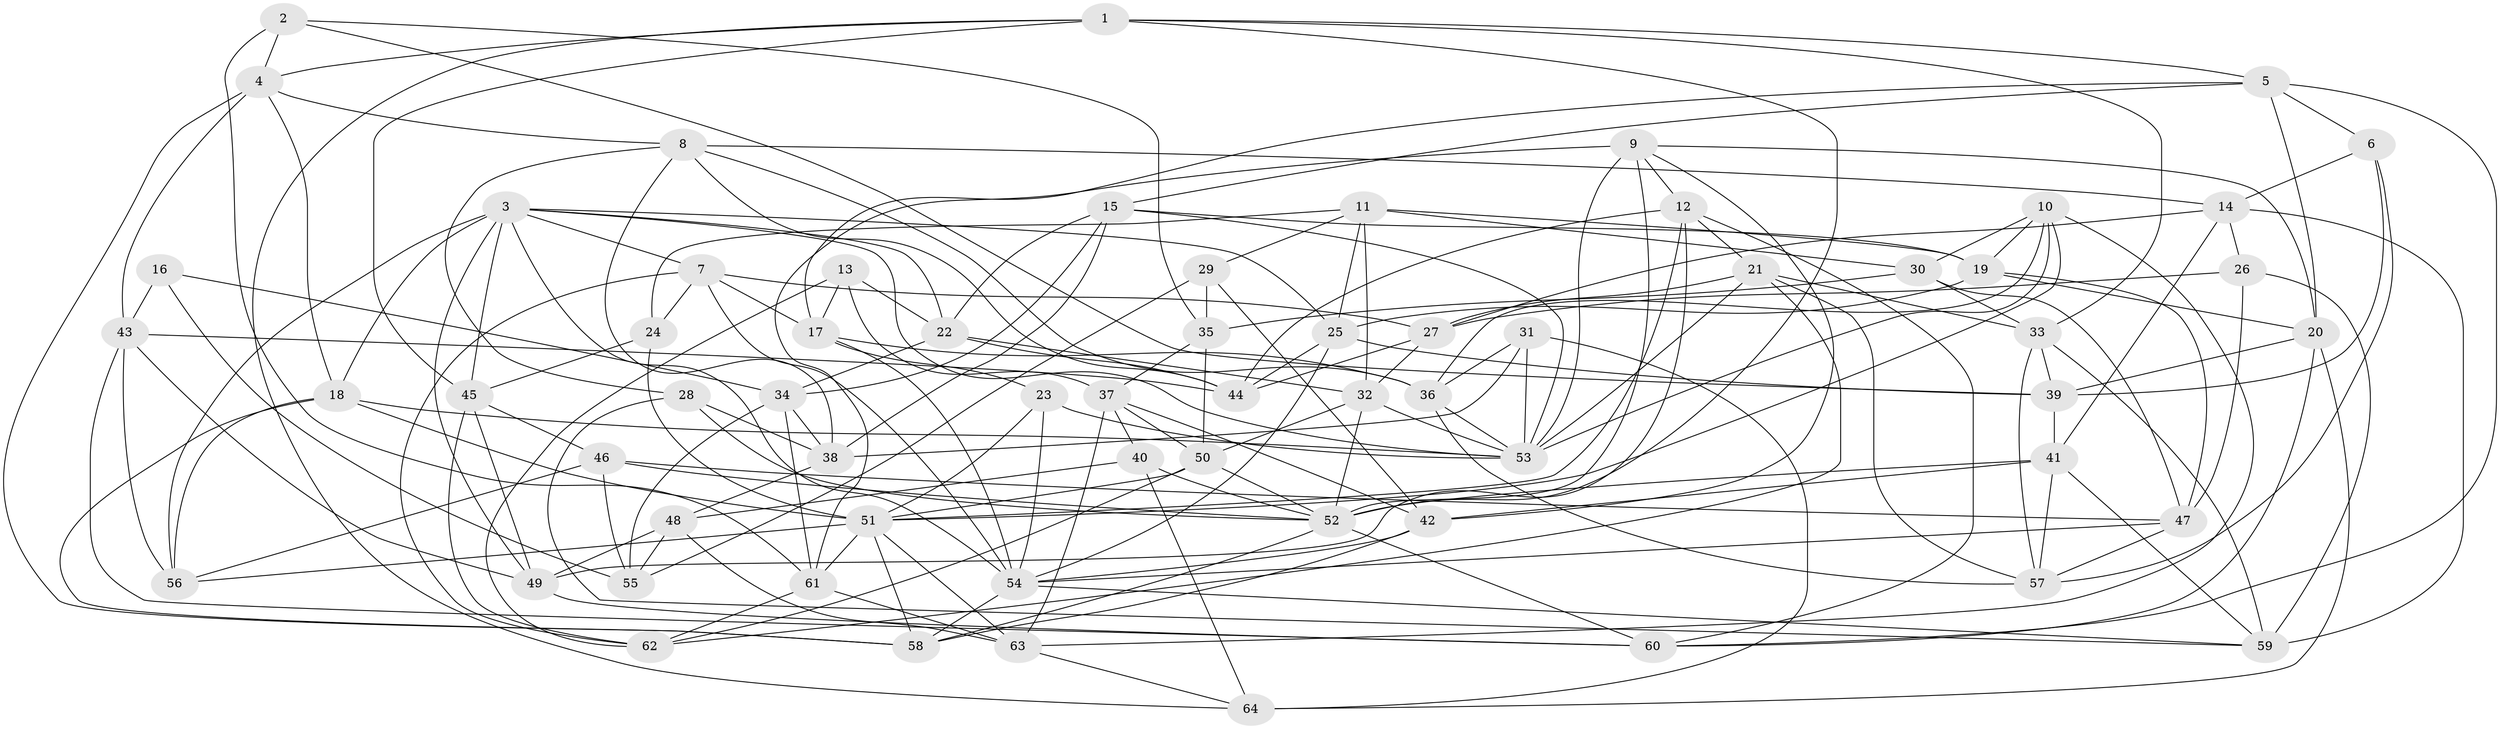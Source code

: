 // original degree distribution, {4: 1.0}
// Generated by graph-tools (version 1.1) at 2025/26/03/09/25 03:26:59]
// undirected, 64 vertices, 186 edges
graph export_dot {
graph [start="1"]
  node [color=gray90,style=filled];
  1;
  2;
  3;
  4;
  5;
  6;
  7;
  8;
  9;
  10;
  11;
  12;
  13;
  14;
  15;
  16;
  17;
  18;
  19;
  20;
  21;
  22;
  23;
  24;
  25;
  26;
  27;
  28;
  29;
  30;
  31;
  32;
  33;
  34;
  35;
  36;
  37;
  38;
  39;
  40;
  41;
  42;
  43;
  44;
  45;
  46;
  47;
  48;
  49;
  50;
  51;
  52;
  53;
  54;
  55;
  56;
  57;
  58;
  59;
  60;
  61;
  62;
  63;
  64;
  1 -- 4 [weight=1.0];
  1 -- 5 [weight=1.0];
  1 -- 33 [weight=1.0];
  1 -- 45 [weight=1.0];
  1 -- 52 [weight=1.0];
  1 -- 64 [weight=1.0];
  2 -- 4 [weight=1.0];
  2 -- 35 [weight=1.0];
  2 -- 39 [weight=1.0];
  2 -- 61 [weight=1.0];
  3 -- 7 [weight=1.0];
  3 -- 18 [weight=1.0];
  3 -- 22 [weight=1.0];
  3 -- 25 [weight=1.0];
  3 -- 45 [weight=1.0];
  3 -- 49 [weight=1.0];
  3 -- 53 [weight=1.0];
  3 -- 54 [weight=2.0];
  3 -- 56 [weight=1.0];
  4 -- 8 [weight=1.0];
  4 -- 18 [weight=1.0];
  4 -- 43 [weight=1.0];
  4 -- 58 [weight=1.0];
  5 -- 6 [weight=1.0];
  5 -- 15 [weight=1.0];
  5 -- 17 [weight=1.0];
  5 -- 20 [weight=1.0];
  5 -- 60 [weight=1.0];
  6 -- 14 [weight=1.0];
  6 -- 39 [weight=1.0];
  6 -- 57 [weight=1.0];
  7 -- 17 [weight=1.0];
  7 -- 24 [weight=1.0];
  7 -- 27 [weight=1.0];
  7 -- 54 [weight=1.0];
  7 -- 62 [weight=1.0];
  8 -- 14 [weight=1.0];
  8 -- 28 [weight=1.0];
  8 -- 36 [weight=1.0];
  8 -- 38 [weight=1.0];
  8 -- 44 [weight=1.0];
  9 -- 12 [weight=1.0];
  9 -- 20 [weight=1.0];
  9 -- 42 [weight=1.0];
  9 -- 52 [weight=1.0];
  9 -- 53 [weight=1.0];
  9 -- 61 [weight=1.0];
  10 -- 19 [weight=1.0];
  10 -- 30 [weight=1.0];
  10 -- 36 [weight=1.0];
  10 -- 51 [weight=1.0];
  10 -- 53 [weight=1.0];
  10 -- 63 [weight=1.0];
  11 -- 19 [weight=1.0];
  11 -- 24 [weight=1.0];
  11 -- 25 [weight=1.0];
  11 -- 29 [weight=1.0];
  11 -- 30 [weight=1.0];
  11 -- 32 [weight=1.0];
  12 -- 21 [weight=1.0];
  12 -- 44 [weight=1.0];
  12 -- 49 [weight=1.0];
  12 -- 51 [weight=1.0];
  12 -- 60 [weight=1.0];
  13 -- 17 [weight=1.0];
  13 -- 22 [weight=1.0];
  13 -- 37 [weight=1.0];
  13 -- 62 [weight=1.0];
  14 -- 26 [weight=1.0];
  14 -- 27 [weight=1.0];
  14 -- 41 [weight=1.0];
  14 -- 59 [weight=1.0];
  15 -- 19 [weight=1.0];
  15 -- 22 [weight=1.0];
  15 -- 34 [weight=1.0];
  15 -- 38 [weight=1.0];
  15 -- 53 [weight=1.0];
  16 -- 34 [weight=1.0];
  16 -- 43 [weight=1.0];
  16 -- 55 [weight=2.0];
  17 -- 23 [weight=1.0];
  17 -- 36 [weight=1.0];
  17 -- 54 [weight=1.0];
  18 -- 51 [weight=1.0];
  18 -- 53 [weight=1.0];
  18 -- 56 [weight=1.0];
  18 -- 58 [weight=1.0];
  19 -- 20 [weight=1.0];
  19 -- 25 [weight=1.0];
  19 -- 47 [weight=1.0];
  20 -- 39 [weight=1.0];
  20 -- 60 [weight=1.0];
  20 -- 64 [weight=1.0];
  21 -- 27 [weight=1.0];
  21 -- 33 [weight=1.0];
  21 -- 53 [weight=1.0];
  21 -- 57 [weight=1.0];
  21 -- 62 [weight=1.0];
  22 -- 32 [weight=1.0];
  22 -- 34 [weight=1.0];
  22 -- 44 [weight=1.0];
  23 -- 51 [weight=1.0];
  23 -- 53 [weight=1.0];
  23 -- 54 [weight=1.0];
  24 -- 45 [weight=1.0];
  24 -- 51 [weight=1.0];
  25 -- 39 [weight=1.0];
  25 -- 44 [weight=1.0];
  25 -- 54 [weight=1.0];
  26 -- 27 [weight=1.0];
  26 -- 47 [weight=1.0];
  26 -- 59 [weight=1.0];
  27 -- 32 [weight=1.0];
  27 -- 44 [weight=1.0];
  28 -- 38 [weight=1.0];
  28 -- 52 [weight=1.0];
  28 -- 59 [weight=1.0];
  29 -- 35 [weight=1.0];
  29 -- 42 [weight=1.0];
  29 -- 55 [weight=1.0];
  30 -- 33 [weight=1.0];
  30 -- 35 [weight=2.0];
  30 -- 47 [weight=1.0];
  31 -- 36 [weight=1.0];
  31 -- 38 [weight=1.0];
  31 -- 53 [weight=1.0];
  31 -- 64 [weight=1.0];
  32 -- 50 [weight=1.0];
  32 -- 52 [weight=1.0];
  32 -- 53 [weight=1.0];
  33 -- 39 [weight=1.0];
  33 -- 57 [weight=1.0];
  33 -- 59 [weight=1.0];
  34 -- 38 [weight=1.0];
  34 -- 55 [weight=1.0];
  34 -- 61 [weight=1.0];
  35 -- 37 [weight=1.0];
  35 -- 50 [weight=1.0];
  36 -- 53 [weight=1.0];
  36 -- 57 [weight=1.0];
  37 -- 40 [weight=1.0];
  37 -- 42 [weight=1.0];
  37 -- 50 [weight=1.0];
  37 -- 63 [weight=1.0];
  38 -- 48 [weight=1.0];
  39 -- 41 [weight=1.0];
  40 -- 48 [weight=2.0];
  40 -- 52 [weight=1.0];
  40 -- 64 [weight=2.0];
  41 -- 42 [weight=1.0];
  41 -- 52 [weight=1.0];
  41 -- 57 [weight=1.0];
  41 -- 59 [weight=1.0];
  42 -- 54 [weight=1.0];
  42 -- 58 [weight=1.0];
  43 -- 44 [weight=1.0];
  43 -- 49 [weight=1.0];
  43 -- 56 [weight=1.0];
  43 -- 60 [weight=1.0];
  45 -- 46 [weight=1.0];
  45 -- 49 [weight=1.0];
  45 -- 62 [weight=1.0];
  46 -- 47 [weight=1.0];
  46 -- 52 [weight=1.0];
  46 -- 55 [weight=1.0];
  46 -- 56 [weight=2.0];
  47 -- 54 [weight=1.0];
  47 -- 57 [weight=1.0];
  48 -- 49 [weight=1.0];
  48 -- 55 [weight=1.0];
  48 -- 63 [weight=1.0];
  49 -- 60 [weight=1.0];
  50 -- 51 [weight=1.0];
  50 -- 52 [weight=1.0];
  50 -- 62 [weight=1.0];
  51 -- 56 [weight=1.0];
  51 -- 58 [weight=1.0];
  51 -- 61 [weight=1.0];
  51 -- 63 [weight=1.0];
  52 -- 58 [weight=1.0];
  52 -- 60 [weight=1.0];
  54 -- 58 [weight=1.0];
  54 -- 59 [weight=1.0];
  61 -- 62 [weight=1.0];
  61 -- 63 [weight=1.0];
  63 -- 64 [weight=1.0];
}
